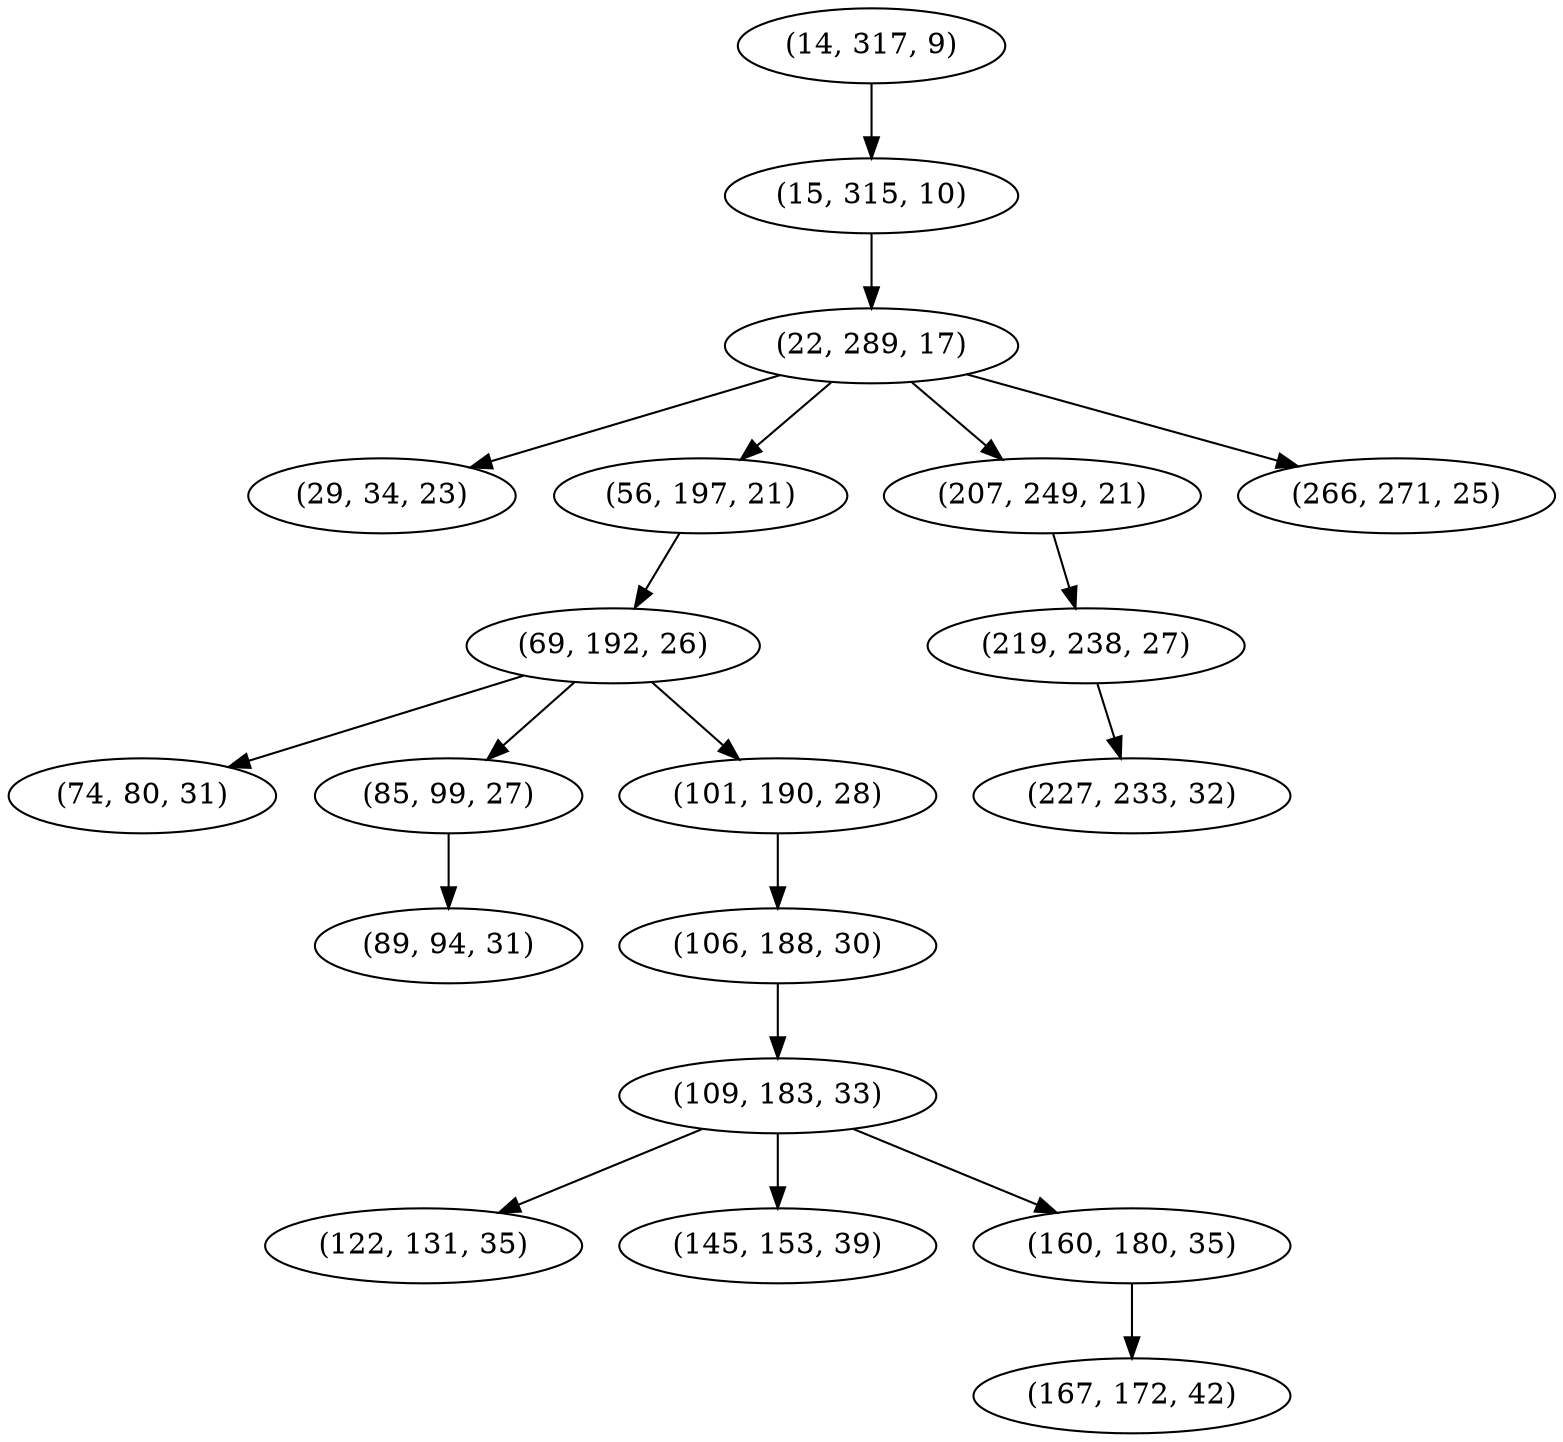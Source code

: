 digraph tree {
    "(14, 317, 9)";
    "(15, 315, 10)";
    "(22, 289, 17)";
    "(29, 34, 23)";
    "(56, 197, 21)";
    "(69, 192, 26)";
    "(74, 80, 31)";
    "(85, 99, 27)";
    "(89, 94, 31)";
    "(101, 190, 28)";
    "(106, 188, 30)";
    "(109, 183, 33)";
    "(122, 131, 35)";
    "(145, 153, 39)";
    "(160, 180, 35)";
    "(167, 172, 42)";
    "(207, 249, 21)";
    "(219, 238, 27)";
    "(227, 233, 32)";
    "(266, 271, 25)";
    "(14, 317, 9)" -> "(15, 315, 10)";
    "(15, 315, 10)" -> "(22, 289, 17)";
    "(22, 289, 17)" -> "(29, 34, 23)";
    "(22, 289, 17)" -> "(56, 197, 21)";
    "(22, 289, 17)" -> "(207, 249, 21)";
    "(22, 289, 17)" -> "(266, 271, 25)";
    "(56, 197, 21)" -> "(69, 192, 26)";
    "(69, 192, 26)" -> "(74, 80, 31)";
    "(69, 192, 26)" -> "(85, 99, 27)";
    "(69, 192, 26)" -> "(101, 190, 28)";
    "(85, 99, 27)" -> "(89, 94, 31)";
    "(101, 190, 28)" -> "(106, 188, 30)";
    "(106, 188, 30)" -> "(109, 183, 33)";
    "(109, 183, 33)" -> "(122, 131, 35)";
    "(109, 183, 33)" -> "(145, 153, 39)";
    "(109, 183, 33)" -> "(160, 180, 35)";
    "(160, 180, 35)" -> "(167, 172, 42)";
    "(207, 249, 21)" -> "(219, 238, 27)";
    "(219, 238, 27)" -> "(227, 233, 32)";
}
